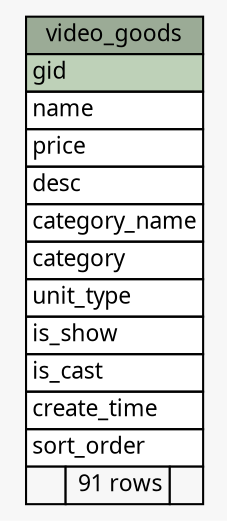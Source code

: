 // dot 2.26.0 on Linux 2.6.32-504.3.3.el6.x86_64
// SchemaSpy rev Unknown
digraph "video_goods" {
  graph [
    rankdir="RL"
    bgcolor="#f7f7f7"
    nodesep="0.18"
    ranksep="0.46"
    fontname="Microsoft YaHei"
    fontsize="11"
  ];
  node [
    fontname="Microsoft YaHei"
    fontsize="11"
    shape="plaintext"
  ];
  edge [
    arrowsize="0.8"
  ];
  "video_goods" [
    label=<
    <TABLE BORDER="0" CELLBORDER="1" CELLSPACING="0" BGCOLOR="#ffffff">
      <TR><TD COLSPAN="3" BGCOLOR="#9bab96" ALIGN="CENTER">video_goods</TD></TR>
      <TR><TD PORT="gid" COLSPAN="3" BGCOLOR="#bed1b8" ALIGN="LEFT">gid</TD></TR>
      <TR><TD PORT="name" COLSPAN="3" ALIGN="LEFT">name</TD></TR>
      <TR><TD PORT="price" COLSPAN="3" ALIGN="LEFT">price</TD></TR>
      <TR><TD PORT="desc" COLSPAN="3" ALIGN="LEFT">desc</TD></TR>
      <TR><TD PORT="category_name" COLSPAN="3" ALIGN="LEFT">category_name</TD></TR>
      <TR><TD PORT="category" COLSPAN="3" ALIGN="LEFT">category</TD></TR>
      <TR><TD PORT="unit_type" COLSPAN="3" ALIGN="LEFT">unit_type</TD></TR>
      <TR><TD PORT="is_show" COLSPAN="3" ALIGN="LEFT">is_show</TD></TR>
      <TR><TD PORT="is_cast" COLSPAN="3" ALIGN="LEFT">is_cast</TD></TR>
      <TR><TD PORT="create_time" COLSPAN="3" ALIGN="LEFT">create_time</TD></TR>
      <TR><TD PORT="sort_order" COLSPAN="3" ALIGN="LEFT">sort_order</TD></TR>
      <TR><TD ALIGN="LEFT" BGCOLOR="#f7f7f7">  </TD><TD ALIGN="RIGHT" BGCOLOR="#f7f7f7">91 rows</TD><TD ALIGN="RIGHT" BGCOLOR="#f7f7f7">  </TD></TR>
    </TABLE>>
    URL="tables/video_goods.html"
    tooltip="video_goods"
  ];
}
